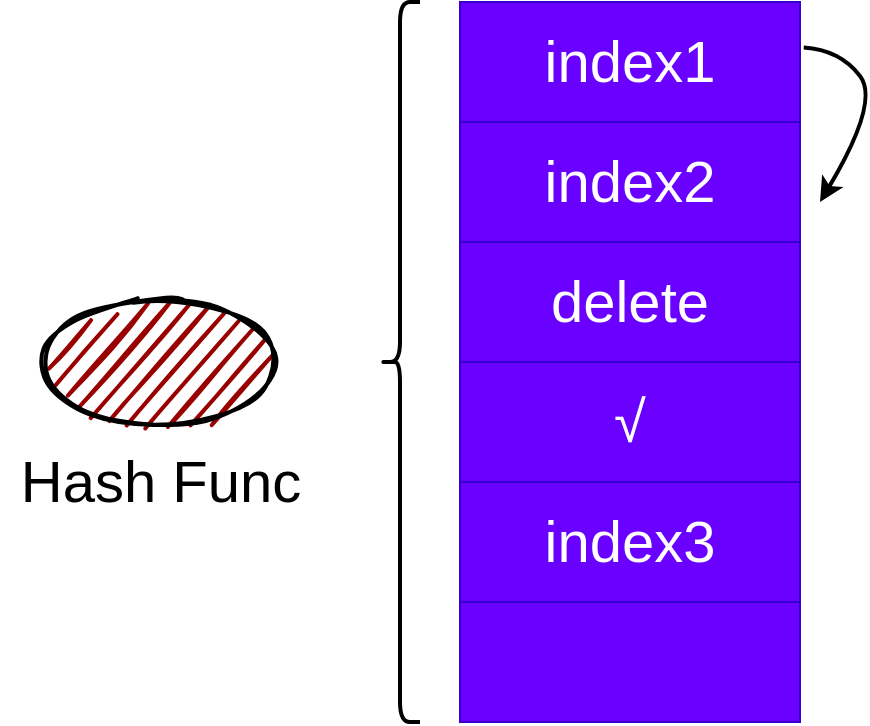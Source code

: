 <mxfile version="18.0.1" type="github">
  <diagram id="JbJMTWtFGAmyxCleACR5" name="第 1 页">
    <mxGraphModel dx="951" dy="643" grid="1" gridSize="10" guides="1" tooltips="1" connect="1" arrows="1" fold="1" page="1" pageScale="1" pageWidth="827" pageHeight="1169" math="0" shadow="0">
      <root>
        <mxCell id="0" />
        <mxCell id="1" parent="0" />
        <mxCell id="OxVVbPpTMVadUJQDugjq-2" value="index1" style="rounded=0;whiteSpace=wrap;html=1;fontSize=29;fillColor=#6a00ff;fontColor=#ffffff;strokeColor=#3700CC;" vertex="1" parent="1">
          <mxGeometry x="430" y="120" width="170" height="60" as="geometry" />
        </mxCell>
        <mxCell id="OxVVbPpTMVadUJQDugjq-3" value="index2" style="rounded=0;whiteSpace=wrap;html=1;fontSize=29;fillColor=#6a00ff;fontColor=#ffffff;strokeColor=#3700CC;" vertex="1" parent="1">
          <mxGeometry x="430" y="180" width="170" height="60" as="geometry" />
        </mxCell>
        <mxCell id="OxVVbPpTMVadUJQDugjq-4" value="delete" style="rounded=0;whiteSpace=wrap;html=1;fontSize=29;fillColor=#6a00ff;fontColor=#ffffff;strokeColor=#3700CC;" vertex="1" parent="1">
          <mxGeometry x="430" y="240" width="170" height="60" as="geometry" />
        </mxCell>
        <mxCell id="OxVVbPpTMVadUJQDugjq-5" value="√" style="rounded=0;whiteSpace=wrap;html=1;fontSize=29;fillColor=#6a00ff;fontColor=#ffffff;strokeColor=#3700CC;" vertex="1" parent="1">
          <mxGeometry x="430" y="300" width="170" height="60" as="geometry" />
        </mxCell>
        <mxCell id="OxVVbPpTMVadUJQDugjq-6" value="index3" style="rounded=0;whiteSpace=wrap;html=1;fontSize=29;fillColor=#6a00ff;fontColor=#ffffff;strokeColor=#3700CC;" vertex="1" parent="1">
          <mxGeometry x="430" y="360" width="170" height="60" as="geometry" />
        </mxCell>
        <mxCell id="OxVVbPpTMVadUJQDugjq-7" value="" style="rounded=0;whiteSpace=wrap;html=1;fontSize=29;fillColor=#6a00ff;fontColor=#ffffff;strokeColor=#3700CC;" vertex="1" parent="1">
          <mxGeometry x="430" y="420" width="170" height="60" as="geometry" />
        </mxCell>
        <mxCell id="OxVVbPpTMVadUJQDugjq-8" value="" style="shape=curlyBracket;whiteSpace=wrap;html=1;rounded=1;fontSize=29;strokeWidth=2;" vertex="1" parent="1">
          <mxGeometry x="390" y="120" width="20" height="360" as="geometry" />
        </mxCell>
        <mxCell id="OxVVbPpTMVadUJQDugjq-9" value="" style="ellipse;whiteSpace=wrap;html=1;strokeWidth=2;fillWeight=2;hachureGap=8;fillColor=#990000;fillStyle=dots;sketch=1;fontSize=29;" vertex="1" parent="1">
          <mxGeometry x="220" y="270" width="120" height="60" as="geometry" />
        </mxCell>
        <mxCell id="OxVVbPpTMVadUJQDugjq-10" value="Hash Func" style="text;html=1;align=center;verticalAlign=middle;resizable=0;points=[];autosize=1;strokeColor=none;fillColor=none;fontSize=29;" vertex="1" parent="1">
          <mxGeometry x="200" y="340" width="160" height="40" as="geometry" />
        </mxCell>
        <mxCell id="OxVVbPpTMVadUJQDugjq-11" value="" style="curved=1;endArrow=classic;html=1;rounded=0;fontSize=29;strokeWidth=2;exitX=1.011;exitY=0.38;exitDx=0;exitDy=0;exitPerimeter=0;" edge="1" parent="1" source="OxVVbPpTMVadUJQDugjq-2">
          <mxGeometry width="50" height="50" relative="1" as="geometry">
            <mxPoint x="680" y="140" as="sourcePoint" />
            <mxPoint x="610" y="220" as="targetPoint" />
            <Array as="points">
              <mxPoint x="620" y="144" />
              <mxPoint x="640" y="170" />
            </Array>
          </mxGeometry>
        </mxCell>
      </root>
    </mxGraphModel>
  </diagram>
</mxfile>
